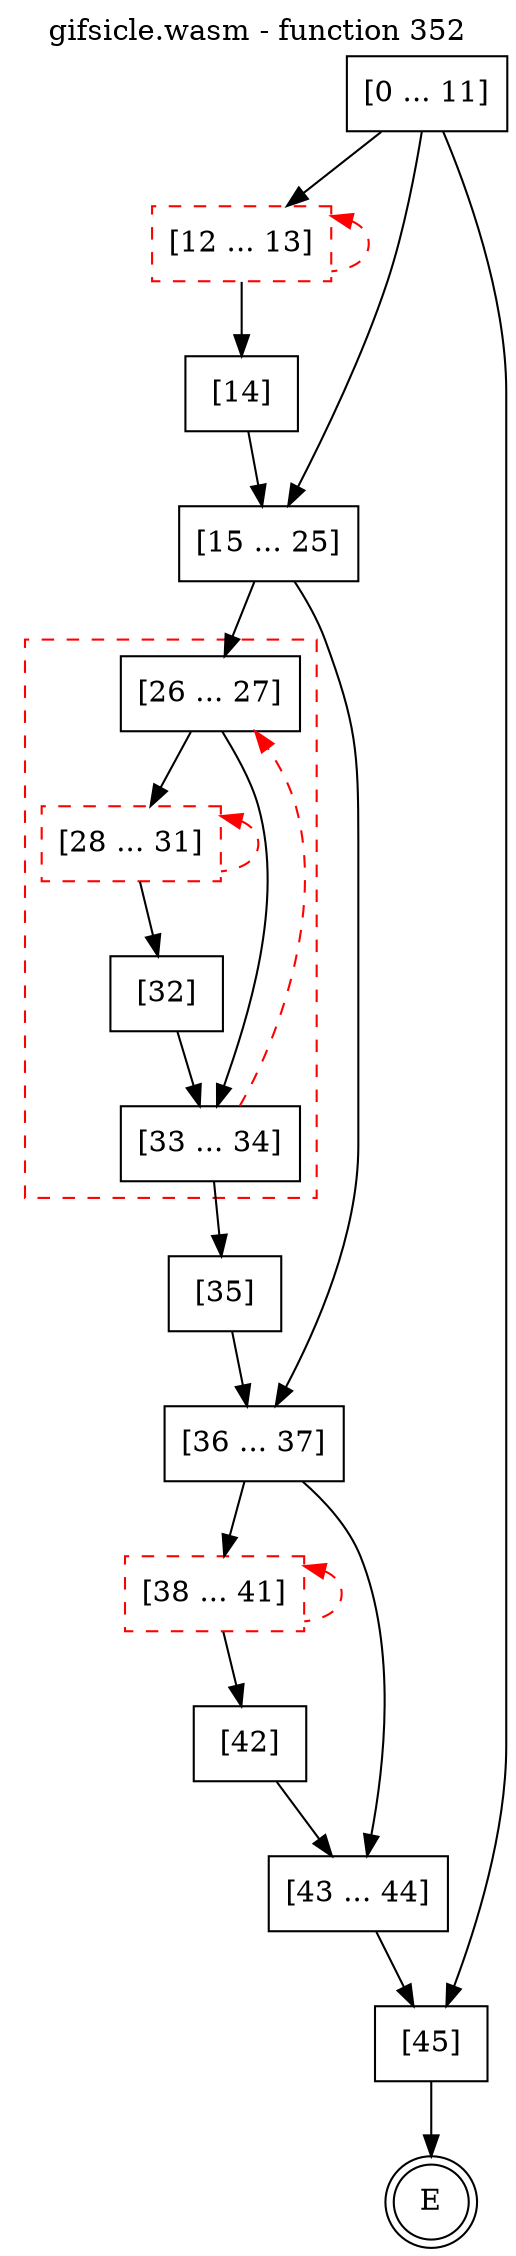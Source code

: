 digraph finite_state_machine {
    label = "gifsicle.wasm - function 352"
    labelloc =  t
    labelfontsize = 16
    labelfontcolor = black
    labelfontname = "Helvetica"
    node [shape = doublecircle]; E ;
    node [shape = box];
    node [shape=box, color=black, style=solid] 0[label="[0 ... 11]"]
    node [shape=box, color=red, style=dashed] 12[label="[12 ... 13]"]
    node [shape=box, color=black, style=solid] 14[label="[14]"]
    node [shape=box, color=black, style=solid] 15[label="[15 ... 25]"]
    subgraph cluster_26{
    label = "";
    style = dashed color = red;
    node [shape=box, color=black, style=solid] 26[label="[26 ... 27]"]
    node [shape=box, color=red, style=dashed] 28[label="[28 ... 31]"]
    node [shape=box, color=black, style=solid] 32[label="[32]"]
    node [shape=box, color=black, style=solid] 33[label="[33 ... 34]"]
    }
    node [shape=box, color=black, style=solid] 35[label="[35]"]
    node [shape=box, color=black, style=solid] 36[label="[36 ... 37]"]
    node [shape=box, color=red, style=dashed] 38[label="[38 ... 41]"]
    node [shape=box, color=black, style=solid] 42[label="[42]"]
    node [shape=box, color=black, style=solid] 43[label="[43 ... 44]"]
    node [shape=box, color=black, style=solid] 45[label="[45]"]
    0 -> 12;
    0 -> 15;
    0 -> 45;
    12 -> 14;
    12 -> 12[style="dashed" color="red" dir=back];
    14 -> 15;
    15 -> 26;
    15 -> 36;
    26 -> 28;
    26 -> 33;
    28 -> 32;
    28 -> 28[style="dashed" color="red" dir=back];
    32 -> 33;
    33 -> 26[style="dashed" color="red"];
    33 -> 35;
    35 -> 36;
    36 -> 38;
    36 -> 43;
    38 -> 42;
    38 -> 38[style="dashed" color="red" dir=back];
    42 -> 43;
    43 -> 45;
    45 -> E;
}
